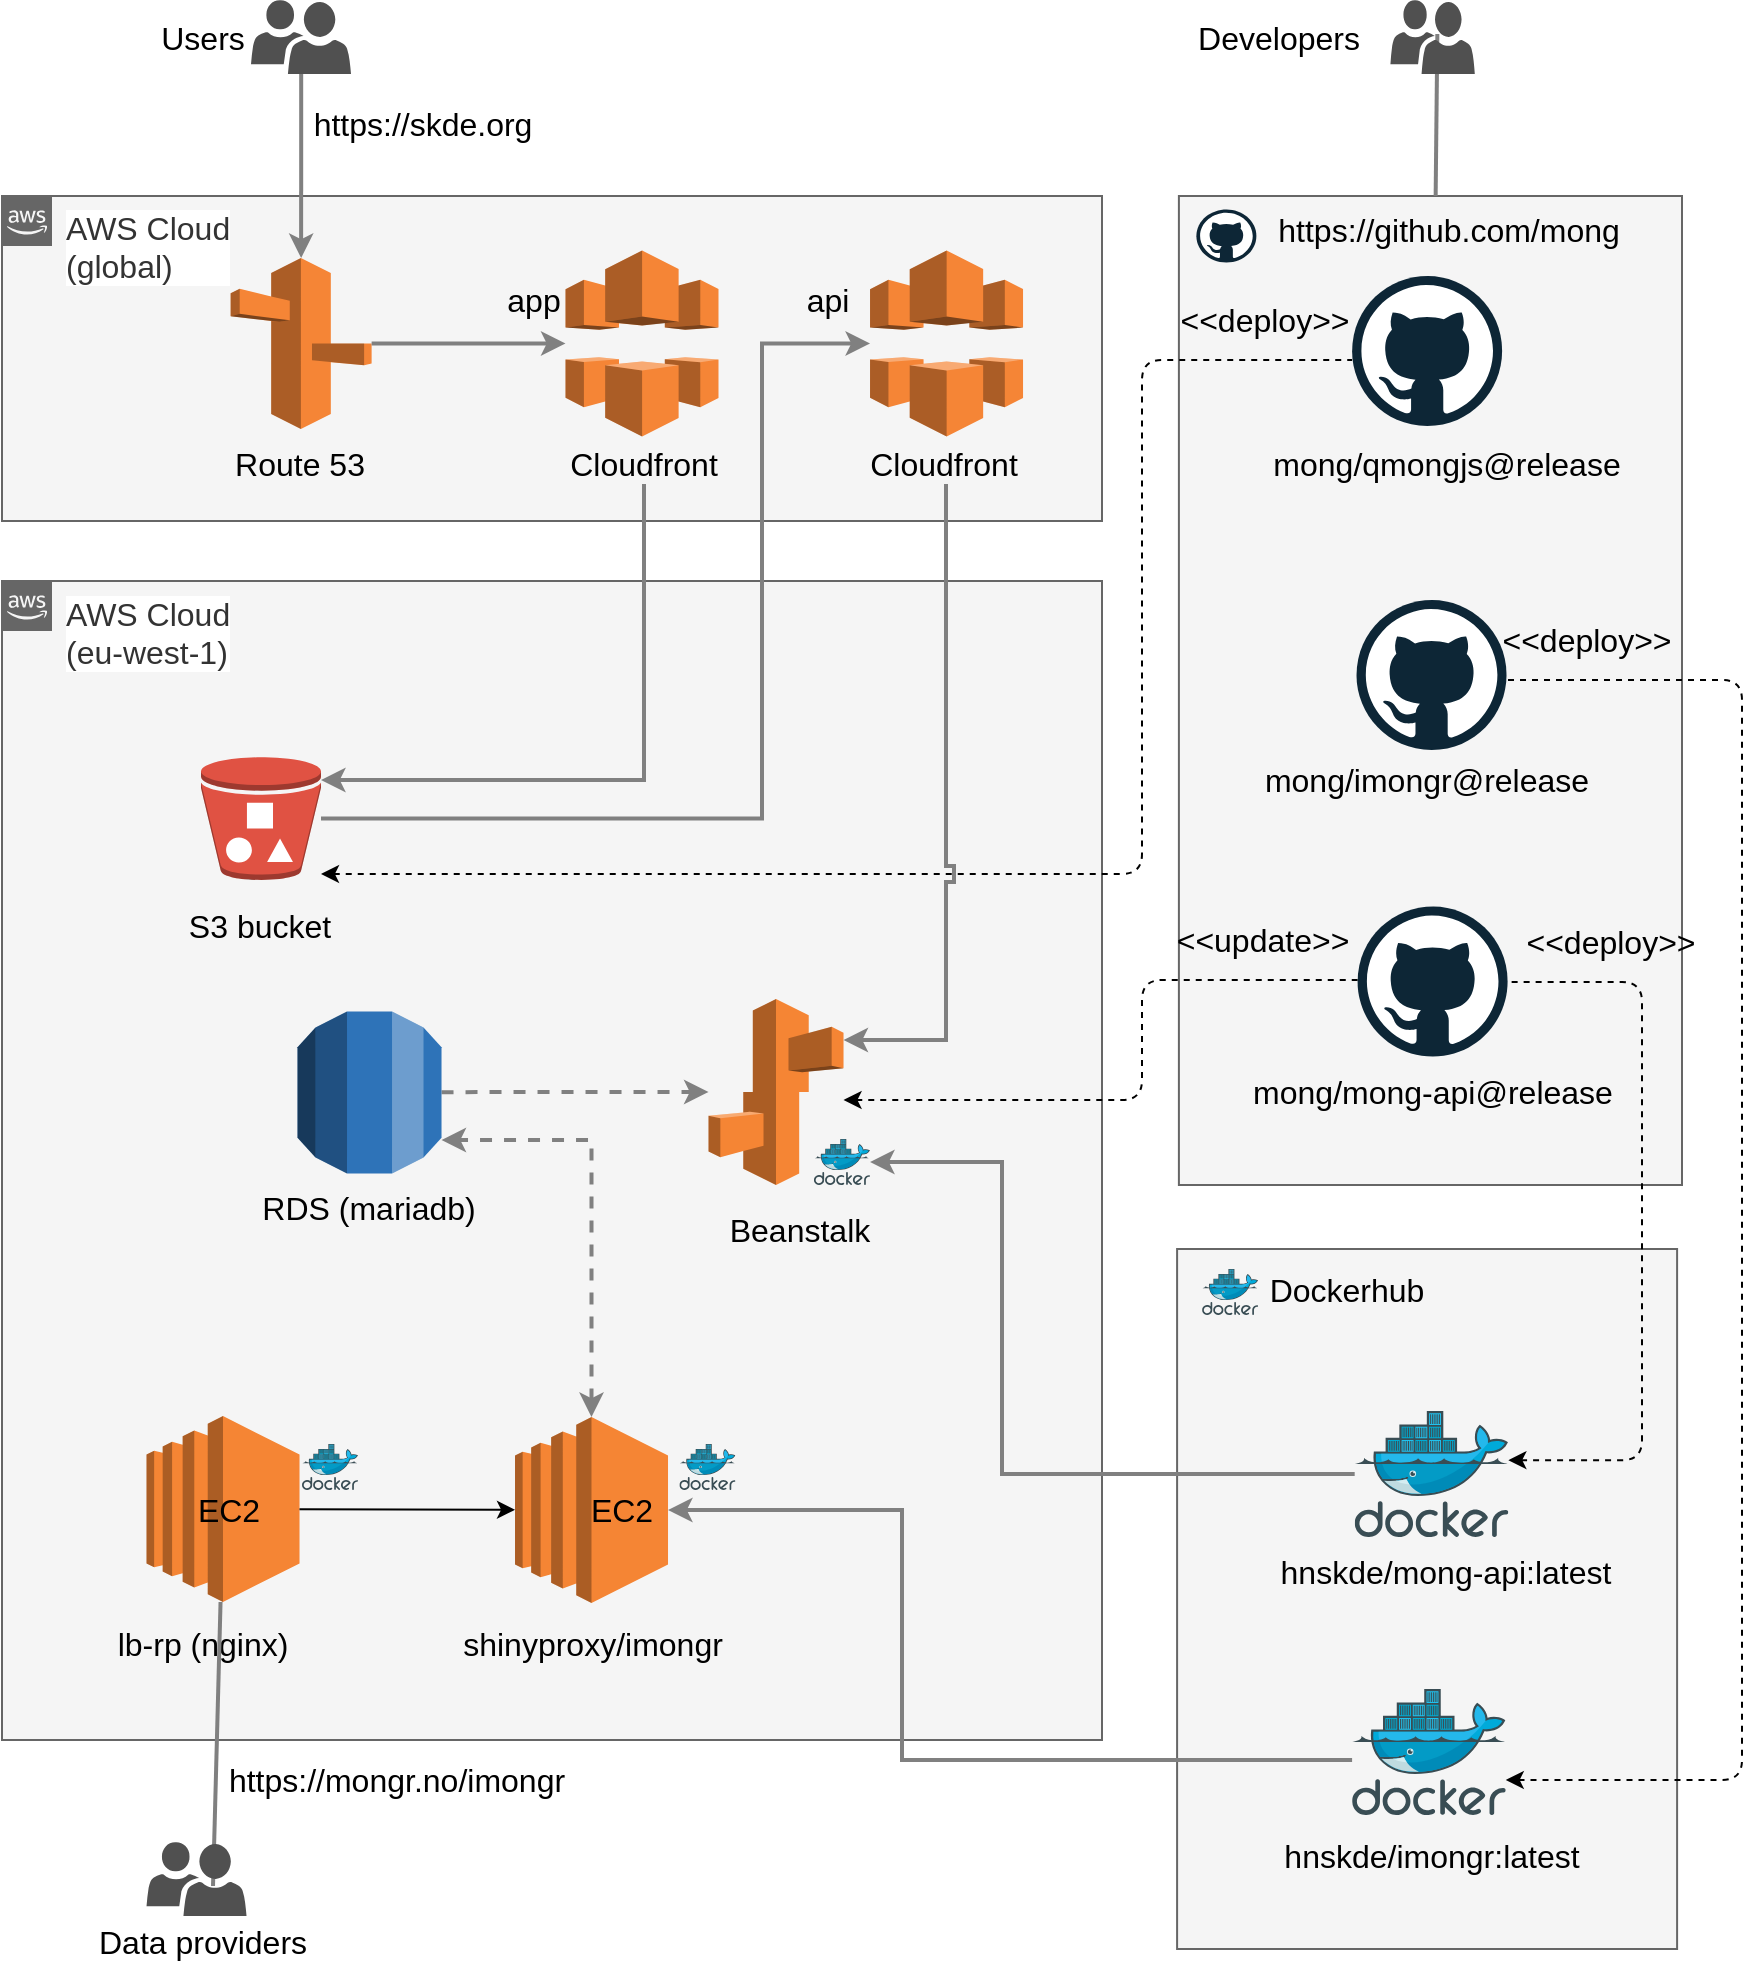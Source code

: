<mxfile version="14.5.1" type="device"><diagram id="Ht1M8jgEwFfnCIfOTk4-" name="Page-1"><mxGraphModel dx="1422" dy="816" grid="1" gridSize="10" guides="1" tooltips="1" connect="1" arrows="1" fold="1" page="1" pageScale="1" pageWidth="1169" pageHeight="827" math="0" shadow="0"><root><mxCell id="0"/><mxCell id="1" parent="0"/><mxCell id="UEzPUAAOIrF-is8g5C7q-206" value="&lt;font style=&quot;font-size: 16px&quot;&gt;AWS Cloud&lt;br&gt;(eu-west-1)&lt;/font&gt;" style="points=[[0,0],[0.25,0],[0.5,0],[0.75,0],[1,0],[1,0.25],[1,0.5],[1,0.75],[1,1],[0.75,1],[0.5,1],[0.25,1],[0,1],[0,0.75],[0,0.5],[0,0.25]];outlineConnect=0;html=1;whiteSpace=wrap;fontSize=12;fontStyle=0;shape=mxgraph.aws4.group;grIcon=mxgraph.aws4.group_aws_cloud_alt;strokeColor=#666666;fillColor=#f5f5f5;verticalAlign=top;align=left;spacingLeft=30;fontColor=#333333;dashed=0;labelBackgroundColor=#ffffff;" parent="1" vertex="1"><mxGeometry x="30" y="290.5" width="550" height="579.5" as="geometry"/></mxCell><mxCell id="25mr0UqBR3V0C6rTFUKc-35" value="" style="rounded=0;whiteSpace=wrap;html=1;labelBackgroundColor=#ffffff;fillColor=#f5f5f5;strokeColor=#666666;fontColor=#333333;" parent="1" vertex="1"><mxGeometry x="617.55" y="624.5" width="250" height="350" as="geometry"/></mxCell><mxCell id="25mr0UqBR3V0C6rTFUKc-31" value="" style="rounded=0;whiteSpace=wrap;html=1;labelBackgroundColor=#ffffff;fillColor=#f5f5f5;strokeColor=#666666;fontColor=#333333;" parent="1" vertex="1"><mxGeometry x="618.45" y="98" width="251.55" height="494.5" as="geometry"/></mxCell><mxCell id="UEzPUAAOIrF-is8g5C7q-205" value="&lt;font style=&quot;font-size: 16px&quot;&gt;AWS Cloud &lt;br&gt;(global)&lt;/font&gt;" style="points=[[0,0],[0.25,0],[0.5,0],[0.75,0],[1,0],[1,0.25],[1,0.5],[1,0.75],[1,1],[0.75,1],[0.5,1],[0.25,1],[0,1],[0,0.75],[0,0.5],[0,0.25]];outlineConnect=0;html=1;whiteSpace=wrap;fontSize=12;fontStyle=0;shape=mxgraph.aws4.group;grIcon=mxgraph.aws4.group_aws_cloud_alt;strokeColor=#666666;fillColor=#f5f5f5;verticalAlign=top;align=left;spacingLeft=30;fontColor=#333333;dashed=0;labelBackgroundColor=#ffffff;" parent="1" vertex="1"><mxGeometry x="30" y="98" width="550" height="162.5" as="geometry"/></mxCell><mxCell id="25mr0UqBR3V0C6rTFUKc-1" value="" style="pointerEvents=1;shadow=0;dashed=0;html=1;strokeColor=none;labelPosition=center;verticalLabelPosition=bottom;verticalAlign=top;align=center;fillColor=#505050;shape=mxgraph.mscae.intune.user_group" parent="1" vertex="1"><mxGeometry x="154.5" width="50" height="37" as="geometry"/></mxCell><mxCell id="25mr0UqBR3V0C6rTFUKc-3" value="" style="outlineConnect=0;dashed=0;verticalLabelPosition=bottom;verticalAlign=top;align=center;html=1;shape=mxgraph.aws3.cloudfront;fillColor=#F58536;gradientColor=none;" parent="1" vertex="1"><mxGeometry x="311.75" y="125.25" width="76.5" height="93" as="geometry"/></mxCell><mxCell id="25mr0UqBR3V0C6rTFUKc-4" value="" style="outlineConnect=0;dashed=0;verticalLabelPosition=bottom;verticalAlign=top;align=center;html=1;shape=mxgraph.aws3.cloudfront;fillColor=#F58536;gradientColor=none;" parent="1" vertex="1"><mxGeometry x="464.02" y="125.25" width="76.5" height="93" as="geometry"/></mxCell><mxCell id="25mr0UqBR3V0C6rTFUKc-7" value="" style="outlineConnect=0;dashed=0;verticalLabelPosition=bottom;verticalAlign=top;align=center;html=1;shape=mxgraph.aws3.bucket_with_objects;fillColor=#E05243;gradientColor=none;" parent="1" vertex="1"><mxGeometry x="129.5" y="378.5" width="60" height="61.5" as="geometry"/></mxCell><mxCell id="25mr0UqBR3V0C6rTFUKc-8" value="S3 bucket" style="text;html=1;strokeColor=none;fillColor=none;align=center;verticalAlign=middle;whiteSpace=wrap;rounded=0;fontSize=16;" parent="1" vertex="1"><mxGeometry x="113.38" y="453.25" width="92.25" height="20" as="geometry"/></mxCell><mxCell id="25mr0UqBR3V0C6rTFUKc-9" value="" style="outlineConnect=0;dashed=0;verticalLabelPosition=bottom;verticalAlign=top;align=center;html=1;shape=mxgraph.aws3.route_53;fillColor=#F58536;gradientColor=none;" parent="1" vertex="1"><mxGeometry x="144.31" y="129" width="70.5" height="85.5" as="geometry"/></mxCell><mxCell id="25mr0UqBR3V0C6rTFUKc-10" value="Route 53" style="text;html=1;strokeColor=none;fillColor=none;align=center;verticalAlign=middle;whiteSpace=wrap;rounded=0;fontSize=16;" parent="1" vertex="1"><mxGeometry x="132.63" y="222" width="92.25" height="20" as="geometry"/></mxCell><mxCell id="25mr0UqBR3V0C6rTFUKc-12" value="app" style="text;html=1;strokeColor=none;fillColor=none;align=center;verticalAlign=middle;whiteSpace=wrap;rounded=0;fontSize=16;" parent="1" vertex="1"><mxGeometry x="249.76" y="140" width="92.25" height="20" as="geometry"/></mxCell><mxCell id="25mr0UqBR3V0C6rTFUKc-13" value="Cloudfront" style="text;html=1;strokeColor=none;fillColor=none;align=center;verticalAlign=middle;whiteSpace=wrap;rounded=0;fontSize=16;" parent="1" vertex="1"><mxGeometry x="455.26" y="222" width="92.25" height="20" as="geometry"/></mxCell><mxCell id="25mr0UqBR3V0C6rTFUKc-14" style="rounded=0;orthogonalLoop=1;jettySize=auto;html=1;startArrow=classic;startFill=1;endArrow=none;endFill=0;strokeColor=#808080;strokeWidth=2;edgeStyle=elbowEdgeStyle;" parent="1" source="25mr0UqBR3V0C6rTFUKc-4" target="25mr0UqBR3V0C6rTFUKc-7" edge="1"><mxGeometry relative="1" as="geometry"><mxPoint x="430" y="447" as="sourcePoint"/><mxPoint x="260" y="437.5" as="targetPoint"/><Array as="points"><mxPoint x="410" y="300"/><mxPoint x="420" y="320"/></Array></mxGeometry></mxCell><mxCell id="25mr0UqBR3V0C6rTFUKc-15" value="api" style="text;html=1;strokeColor=none;fillColor=none;align=center;verticalAlign=middle;whiteSpace=wrap;rounded=0;fontSize=16;" parent="1" vertex="1"><mxGeometry x="396.75" y="140" width="92.25" height="20" as="geometry"/></mxCell><mxCell id="25mr0UqBR3V0C6rTFUKc-16" value="" style="dashed=0;outlineConnect=0;html=1;align=center;labelPosition=center;verticalLabelPosition=bottom;verticalAlign=top;shape=mxgraph.weblogos.github" parent="1" vertex="1"><mxGeometry x="705.06" y="138" width="75" height="75" as="geometry"/></mxCell><mxCell id="25mr0UqBR3V0C6rTFUKc-17" value="" style="outlineConnect=0;dashed=0;verticalLabelPosition=bottom;verticalAlign=top;align=center;html=1;shape=mxgraph.aws3.elastic_beanstalk;fillColor=#F58534;gradientColor=none;" parent="1" vertex="1"><mxGeometry x="383.26" y="499.5" width="67.5" height="93" as="geometry"/></mxCell><mxCell id="25mr0UqBR3V0C6rTFUKc-18" value="mong/qmongjs@release" style="text;html=1;strokeColor=none;fillColor=none;align=center;verticalAlign=middle;whiteSpace=wrap;rounded=0;fontSize=16;" parent="1" vertex="1"><mxGeometry x="665.05" y="222" width="175" height="20" as="geometry"/></mxCell><mxCell id="25mr0UqBR3V0C6rTFUKc-19" value="Beanstalk" style="text;html=1;strokeColor=none;fillColor=none;align=center;verticalAlign=middle;whiteSpace=wrap;rounded=0;fontSize=16;" parent="1" vertex="1"><mxGeometry x="383.26" y="604.5" width="92.25" height="20" as="geometry"/></mxCell><mxCell id="25mr0UqBR3V0C6rTFUKc-21" value="" style="dashed=0;outlineConnect=0;html=1;align=center;labelPosition=center;verticalLabelPosition=bottom;verticalAlign=top;shape=mxgraph.weblogos.github" parent="1" vertex="1"><mxGeometry x="707.8" y="453.25" width="75" height="75" as="geometry"/></mxCell><mxCell id="25mr0UqBR3V0C6rTFUKc-22" value="mong/mong-api@release" style="text;html=1;strokeColor=none;fillColor=none;align=center;verticalAlign=middle;whiteSpace=wrap;rounded=0;fontSize=16;" parent="1" vertex="1"><mxGeometry x="642.8" y="536.25" width="205" height="20" as="geometry"/></mxCell><mxCell id="25mr0UqBR3V0C6rTFUKc-24" value="&amp;lt;&amp;lt;deploy&amp;gt;&amp;gt;" style="html=1;verticalAlign=middle;labelBackgroundColor=none;endArrow=none;endFill=0;dashed=1;startArrow=classic;startFill=1;fontSize=16;edgeStyle=orthogonalEdgeStyle;align=center;" parent="1" source="25mr0UqBR3V0C6rTFUKc-7" target="25mr0UqBR3V0C6rTFUKc-16" edge="1"><mxGeometry x="0.883" y="20" width="160" relative="1" as="geometry"><mxPoint x="600" y="436.5" as="sourcePoint"/><mxPoint x="760" y="436.5" as="targetPoint"/><Array as="points"><mxPoint x="600" y="437"/><mxPoint x="600" y="180"/></Array><mxPoint x="1" as="offset"/></mxGeometry></mxCell><mxCell id="25mr0UqBR3V0C6rTFUKc-25" value="&amp;lt;&amp;lt;deploy&amp;gt;&amp;gt;" style="html=1;verticalAlign=bottom;labelBackgroundColor=none;endArrow=none;endFill=0;dashed=1;startArrow=classic;startFill=1;exitX=1;exitY=0.39;exitDx=0;exitDy=0;exitPerimeter=0;fontSize=16;align=center;edgeStyle=orthogonalEdgeStyle;" parent="1" source="25mr0UqBR3V0C6rTFUKc-20" target="25mr0UqBR3V0C6rTFUKc-21" edge="1"><mxGeometry x="0.727" y="-8" width="160" relative="1" as="geometry"><mxPoint x="720" y="681" as="sourcePoint"/><mxPoint x="780.01" y="691.5" as="targetPoint"/><Array as="points"><mxPoint x="850" y="730"/><mxPoint x="850" y="491"/></Array><mxPoint as="offset"/></mxGeometry></mxCell><mxCell id="25mr0UqBR3V0C6rTFUKc-20" value="" style="aspect=fixed;html=1;points=[];align=center;image;fontSize=12;image=img/lib/mscae/Docker.svg;" parent="1" vertex="1"><mxGeometry x="706.34" y="705.5" width="76.83" height="63" as="geometry"/></mxCell><mxCell id="25mr0UqBR3V0C6rTFUKc-27" value="&amp;lt;&amp;lt;update&amp;gt;&amp;gt;" style="html=1;verticalAlign=middle;labelBackgroundColor=none;endArrow=none;endFill=0;dashed=1;startArrow=classic;startFill=1;edgeStyle=orthogonalEdgeStyle;fontSize=16;align=center;" parent="1" source="25mr0UqBR3V0C6rTFUKc-17" target="25mr0UqBR3V0C6rTFUKc-21" edge="1"><mxGeometry x="0.699" y="20" width="160" relative="1" as="geometry"><mxPoint x="736.83" y="688.07" as="sourcePoint"/><mxPoint x="870" y="688.015" as="targetPoint"/><Array as="points"><mxPoint x="600" y="550"/><mxPoint x="600" y="490"/></Array><mxPoint as="offset"/></mxGeometry></mxCell><mxCell id="25mr0UqBR3V0C6rTFUKc-28" style="rounded=0;orthogonalLoop=1;jettySize=auto;html=1;startArrow=none;startFill=0;endArrow=classic;endFill=1;strokeColor=#808080;strokeWidth=2;edgeStyle=elbowEdgeStyle;" parent="1" source="25mr0UqBR3V0C6rTFUKc-20" target="25mr0UqBR3V0C6rTFUKc-29" edge="1"><mxGeometry relative="1" as="geometry"><mxPoint x="630" y="684.5" as="sourcePoint"/><mxPoint x="427" y="684.5" as="targetPoint"/><Array as="points"><mxPoint x="530" y="650.5"/></Array></mxGeometry></mxCell><mxCell id="25mr0UqBR3V0C6rTFUKc-29" value="" style="aspect=fixed;html=1;points=[];align=center;image;fontSize=12;image=img/lib/mscae/Docker.svg;" parent="1" vertex="1"><mxGeometry x="435.97" y="569.5" width="28.05" height="23" as="geometry"/></mxCell><mxCell id="25mr0UqBR3V0C6rTFUKc-34" value="" style="dashed=0;outlineConnect=0;html=1;align=center;labelPosition=center;verticalLabelPosition=bottom;verticalAlign=top;shape=mxgraph.weblogos.github" parent="1" vertex="1"><mxGeometry x="627.19" y="104.75" width="30" height="26.5" as="geometry"/></mxCell><mxCell id="25mr0UqBR3V0C6rTFUKc-36" value="Dockerhub" style="text;html=1;align=center;verticalAlign=middle;resizable=0;points=[];autosize=1;fontSize=16;" parent="1" vertex="1"><mxGeometry x="657.09" y="634.5" width="90" height="20" as="geometry"/></mxCell><mxCell id="25mr0UqBR3V0C6rTFUKc-37" value="" style="aspect=fixed;html=1;points=[];align=center;image;fontSize=12;image=img/lib/mscae/Docker.svg;" parent="1" vertex="1"><mxGeometry x="630.04" y="634.5" width="28.05" height="23" as="geometry"/></mxCell><mxCell id="25mr0UqBR3V0C6rTFUKc-38" value="hnskde/mong-api:latest" style="text;html=1;strokeColor=none;fillColor=none;align=center;verticalAlign=middle;whiteSpace=wrap;rounded=0;fontSize=16;" parent="1" vertex="1"><mxGeometry x="660.04" y="775.5" width="184.3" height="20" as="geometry"/></mxCell><mxCell id="25mr0UqBR3V0C6rTFUKc-39" style="rounded=0;orthogonalLoop=1;jettySize=auto;html=1;startArrow=classic;startFill=1;endArrow=none;endFill=0;strokeColor=#808080;strokeWidth=2;edgeStyle=orthogonalEdgeStyle;jumpStyle=sharp;" parent="1" source="25mr0UqBR3V0C6rTFUKc-17" target="25mr0UqBR3V0C6rTFUKc-13" edge="1"><mxGeometry relative="1" as="geometry"><mxPoint x="375.38" y="617.5" as="sourcePoint"/><mxPoint x="502" y="218" as="targetPoint"/><Array as="points"><mxPoint x="502" y="520"/></Array></mxGeometry></mxCell><mxCell id="25mr0UqBR3V0C6rTFUKc-40" style="rounded=0;orthogonalLoop=1;jettySize=auto;html=1;startArrow=none;startFill=0;endArrow=classic;endFill=1;strokeColor=#808080;strokeWidth=2;dashed=1;" parent="1" source="25mr0UqBR3V0C6rTFUKc-41" target="25mr0UqBR3V0C6rTFUKc-17" edge="1"><mxGeometry relative="1" as="geometry"><mxPoint x="421.51" y="750.5" as="sourcePoint"/><mxPoint x="345.32" y="711.5" as="targetPoint"/><Array as="points"><mxPoint x="280" y="546"/><mxPoint x="310" y="546"/></Array></mxGeometry></mxCell><mxCell id="25mr0UqBR3V0C6rTFUKc-41" value="" style="outlineConnect=0;dashed=0;verticalLabelPosition=bottom;verticalAlign=top;align=center;html=1;shape=mxgraph.aws3.rds;fillColor=#2E73B8;gradientColor=none;" parent="1" vertex="1"><mxGeometry x="177.76" y="505.75" width="72" height="81" as="geometry"/></mxCell><mxCell id="25mr0UqBR3V0C6rTFUKc-43" value="RDS (mariadb)" style="text;html=1;strokeColor=none;fillColor=none;align=center;verticalAlign=middle;whiteSpace=wrap;rounded=0;fontSize=16;" parent="1" vertex="1"><mxGeometry x="150.33" y="593.5" width="126.87" height="20" as="geometry"/></mxCell><mxCell id="O_mXE6JFL4STavTw0fJ--4" style="rounded=0;orthogonalLoop=1;jettySize=auto;html=1;startArrow=classic;startFill=1;endArrow=classic;endFill=1;strokeColor=#808080;strokeWidth=2;dashed=1;edgeStyle=orthogonalEdgeStyle;" parent="1" source="O_mXE6JFL4STavTw0fJ--16" target="25mr0UqBR3V0C6rTFUKc-41" edge="1"><mxGeometry relative="1" as="geometry"><mxPoint x="415.934" y="840" as="sourcePoint"/><mxPoint x="250.85" y="780" as="targetPoint"/><Array as="points"><mxPoint x="325" y="570"/></Array></mxGeometry></mxCell><mxCell id="O_mXE6JFL4STavTw0fJ--5" value="" style="aspect=fixed;html=1;points=[];align=center;image;fontSize=12;image=img/lib/mscae/Docker.svg;" parent="1" vertex="1"><mxGeometry x="368.7" y="722" width="28.05" height="23" as="geometry"/></mxCell><mxCell id="O_mXE6JFL4STavTw0fJ--6" value="" style="aspect=fixed;html=1;points=[];align=center;image;fontSize=12;image=img/lib/mscae/Docker.svg;" parent="1" vertex="1"><mxGeometry x="705.05" y="844.5" width="76.83" height="63" as="geometry"/></mxCell><mxCell id="O_mXE6JFL4STavTw0fJ--7" value="hnskde/imongr:latest" style="text;html=1;strokeColor=none;fillColor=none;align=center;verticalAlign=middle;whiteSpace=wrap;rounded=0;fontSize=16;" parent="1" vertex="1"><mxGeometry x="652.89" y="917.5" width="184.3" height="20" as="geometry"/></mxCell><mxCell id="O_mXE6JFL4STavTw0fJ--9" value="" style="dashed=0;outlineConnect=0;html=1;align=center;labelPosition=center;verticalLabelPosition=bottom;verticalAlign=top;shape=mxgraph.weblogos.github" parent="1" vertex="1"><mxGeometry x="707.26" y="300" width="75" height="75" as="geometry"/></mxCell><mxCell id="O_mXE6JFL4STavTw0fJ--12" value="mong/imongr@release" style="text;html=1;strokeColor=none;fillColor=none;align=center;verticalAlign=middle;whiteSpace=wrap;rounded=0;fontSize=16;" parent="1" vertex="1"><mxGeometry x="655.06" y="380" width="175" height="20" as="geometry"/></mxCell><mxCell id="O_mXE6JFL4STavTw0fJ--13" value="&amp;lt;&amp;lt;deploy&amp;gt;&amp;gt;" style="html=1;verticalAlign=middle;labelBackgroundColor=none;endArrow=none;endFill=0;dashed=1;startArrow=classic;startFill=1;fontSize=16;align=center;edgeStyle=orthogonalEdgeStyle;" parent="1" source="O_mXE6JFL4STavTw0fJ--6" target="O_mXE6JFL4STavTw0fJ--9" edge="1"><mxGeometry x="0.899" y="-20" width="160" relative="1" as="geometry"><mxPoint x="768.12" y="1305.07" as="sourcePoint"/><mxPoint x="730" y="1050" as="targetPoint"/><Array as="points"><mxPoint x="900" y="890"/><mxPoint x="900" y="340"/></Array><mxPoint as="offset"/></mxGeometry></mxCell><mxCell id="O_mXE6JFL4STavTw0fJ--14" style="rounded=0;orthogonalLoop=1;jettySize=auto;html=1;startArrow=none;startFill=0;endArrow=classic;endFill=1;strokeColor=#808080;strokeWidth=2;edgeStyle=orthogonalEdgeStyle;" parent="1" source="O_mXE6JFL4STavTw0fJ--6" target="O_mXE6JFL4STavTw0fJ--16" edge="1"><mxGeometry relative="1" as="geometry"><mxPoint x="754.77" y="1240.5" as="sourcePoint"/><mxPoint x="454.65" y="890" as="targetPoint"/><Array as="points"><mxPoint x="480" y="880"/><mxPoint x="480" y="755"/></Array></mxGeometry></mxCell><mxCell id="O_mXE6JFL4STavTw0fJ--15" value="Users" style="text;html=1;align=center;verticalAlign=middle;resizable=0;points=[];autosize=1;fontSize=16;" parent="1" vertex="1"><mxGeometry x="99.5" y="8.5" width="60" height="20" as="geometry"/></mxCell><mxCell id="O_mXE6JFL4STavTw0fJ--16" value="" style="outlineConnect=0;dashed=0;verticalLabelPosition=bottom;verticalAlign=top;align=center;html=1;shape=mxgraph.aws3.ec2;fillColor=#F58534;gradientColor=none;fontSize=16;" parent="1" vertex="1"><mxGeometry x="286.51" y="708.5" width="76.5" height="93" as="geometry"/></mxCell><mxCell id="O_mXE6JFL4STavTw0fJ--17" value="EC2" style="text;html=1;strokeColor=none;fillColor=none;align=center;verticalAlign=middle;whiteSpace=wrap;rounded=0;fontSize=16;" parent="1" vertex="1"><mxGeometry x="316.59" y="745" width="46.42" height="20" as="geometry"/></mxCell><mxCell id="O_mXE6JFL4STavTw0fJ--18" value="" style="outlineConnect=0;dashed=0;verticalLabelPosition=bottom;verticalAlign=top;align=center;html=1;shape=mxgraph.aws3.ec2;fillColor=#F58534;gradientColor=none;fontSize=16;" parent="1" vertex="1"><mxGeometry x="102.26" y="708" width="76.5" height="93" as="geometry"/></mxCell><mxCell id="O_mXE6JFL4STavTw0fJ--22" value="" style="rounded=0;orthogonalLoop=1;jettySize=auto;html=1;startArrow=none;startFill=0;endArrow=classic;endFill=1;fontSize=16;align=right;" parent="1" source="O_mXE6JFL4STavTw0fJ--18" target="O_mXE6JFL4STavTw0fJ--16" edge="1"><mxGeometry relative="1" as="geometry"/></mxCell><mxCell id="O_mXE6JFL4STavTw0fJ--19" value="EC2" style="text;html=1;strokeColor=none;fillColor=none;align=center;verticalAlign=middle;whiteSpace=wrap;rounded=0;fontSize=16;" parent="1" vertex="1"><mxGeometry x="110.88" y="745" width="64.62" height="20" as="geometry"/></mxCell><mxCell id="O_mXE6JFL4STavTw0fJ--20" value="lb-rp (nginx)" style="text;html=1;align=center;verticalAlign=middle;resizable=0;points=[];autosize=1;fontSize=16;" parent="1" vertex="1"><mxGeometry x="80" y="811.5" width="100" height="20" as="geometry"/></mxCell><mxCell id="O_mXE6JFL4STavTw0fJ--21" value="shinyproxy/imongr" style="text;html=1;align=center;verticalAlign=middle;resizable=0;points=[];autosize=1;fontSize=16;" parent="1" vertex="1"><mxGeometry x="249.76" y="811.5" width="150" height="20" as="geometry"/></mxCell><mxCell id="O_mXE6JFL4STavTw0fJ--23" style="rounded=0;orthogonalLoop=1;jettySize=auto;html=1;startArrow=none;startFill=0;endArrow=none;endFill=0;strokeColor=#808080;strokeWidth=2;entryX=0.665;entryY=0.595;entryDx=0;entryDy=0;entryPerimeter=0;" parent="1" source="O_mXE6JFL4STavTw0fJ--18" target="O_mXE6JFL4STavTw0fJ--24" edge="1"><mxGeometry relative="1" as="geometry"><mxPoint x="362.76" y="1348" as="sourcePoint"/><mxPoint x="362.86" y="1247" as="targetPoint"/></mxGeometry></mxCell><mxCell id="O_mXE6JFL4STavTw0fJ--24" value="" style="pointerEvents=1;shadow=0;dashed=0;html=1;strokeColor=none;labelPosition=center;verticalLabelPosition=bottom;verticalAlign=top;align=center;fillColor=#505050;shape=mxgraph.mscae.intune.user_group" parent="1" vertex="1"><mxGeometry x="102.26" y="921" width="50" height="37" as="geometry"/></mxCell><mxCell id="O_mXE6JFL4STavTw0fJ--25" value="Data providers" style="text;html=1;align=center;verticalAlign=middle;resizable=0;points=[];autosize=1;fontSize=16;" parent="1" vertex="1"><mxGeometry x="69.5" y="961" width="120" height="20" as="geometry"/></mxCell><mxCell id="O_mXE6JFL4STavTw0fJ--26" value="https://mongr.no/imongr" style="text;html=1;align=center;verticalAlign=middle;resizable=0;points=[];autosize=1;fontSize=16;" parent="1" vertex="1"><mxGeometry x="136.59" y="880" width="180" height="20" as="geometry"/></mxCell><mxCell id="O_mXE6JFL4STavTw0fJ--27" value="https://skde.org" style="text;html=1;align=center;verticalAlign=middle;resizable=0;points=[];autosize=1;fontSize=16;" parent="1" vertex="1"><mxGeometry x="180" y="51.5" width="120" height="20" as="geometry"/></mxCell><mxCell id="O_mXE6JFL4STavTw0fJ--28" style="rounded=0;orthogonalLoop=1;jettySize=auto;html=1;startArrow=none;startFill=0;endArrow=none;endFill=0;strokeColor=#808080;strokeWidth=2;entryX=0.556;entryY=0.459;entryDx=0;entryDy=0;entryPerimeter=0;" parent="1" source="25mr0UqBR3V0C6rTFUKc-31" target="O_mXE6JFL4STavTw0fJ--29" edge="1"><mxGeometry relative="1" as="geometry"><mxPoint x="991" y="49" as="sourcePoint"/><mxPoint x="595.1" y="65.5" as="targetPoint"/></mxGeometry></mxCell><mxCell id="O_mXE6JFL4STavTw0fJ--29" value="" style="pointerEvents=1;shadow=0;dashed=0;html=1;strokeColor=none;labelPosition=center;verticalLabelPosition=bottom;verticalAlign=top;align=center;fillColor=#505050;shape=mxgraph.mscae.intune.user_group" parent="1" vertex="1"><mxGeometry x="724.21" width="42.19" height="37" as="geometry"/></mxCell><mxCell id="O_mXE6JFL4STavTw0fJ--30" value="Developers" style="text;html=1;align=center;verticalAlign=middle;resizable=0;points=[];autosize=1;fontSize=16;" parent="1" vertex="1"><mxGeometry x="617.55" y="8.5" width="100" height="20" as="geometry"/></mxCell><mxCell id="O_mXE6JFL4STavTw0fJ--31" value="https://github.com/mong" style="text;html=1;align=center;verticalAlign=middle;resizable=0;points=[];autosize=1;fontSize=16;" parent="1" vertex="1"><mxGeometry x="658.09" y="104.75" width="190" height="20" as="geometry"/></mxCell><mxCell id="UEzPUAAOIrF-is8g5C7q-230" style="rounded=0;orthogonalLoop=1;jettySize=auto;html=1;startArrow=classic;startFill=1;endArrow=none;endFill=0;strokeColor=#808080;strokeWidth=2;" parent="1" source="25mr0UqBR3V0C6rTFUKc-3" target="25mr0UqBR3V0C6rTFUKc-9" edge="1"><mxGeometry relative="1" as="geometry"><mxPoint x="179.667" y="387.5" as="sourcePoint"/><mxPoint x="180.264" y="248" as="targetPoint"/></mxGeometry></mxCell><mxCell id="25mr0UqBR3V0C6rTFUKc-6" value="Cloudfront" style="text;html=1;strokeColor=none;fillColor=none;align=center;verticalAlign=middle;whiteSpace=wrap;rounded=0;fontSize=16;" parent="1" vertex="1"><mxGeometry x="304.5" y="222" width="92.25" height="20" as="geometry"/></mxCell><mxCell id="myYTz8YQzSrvIN6_8YO2-2" style="rounded=0;orthogonalLoop=1;jettySize=auto;html=1;startArrow=classic;startFill=1;endArrow=none;endFill=0;strokeColor=#808080;strokeWidth=2;edgeStyle=orthogonalEdgeStyle;" parent="1" source="25mr0UqBR3V0C6rTFUKc-7" target="25mr0UqBR3V0C6rTFUKc-6" edge="1"><mxGeometry relative="1" as="geometry"><mxPoint x="438.407" y="406.25" as="sourcePoint"/><mxPoint x="367.531" y="218.25" as="targetPoint"/><Array as="points"><mxPoint x="351" y="390"/></Array></mxGeometry></mxCell><mxCell id="UEzPUAAOIrF-is8g5C7q-234" style="rounded=0;orthogonalLoop=1;jettySize=auto;html=1;startArrow=classic;startFill=1;endArrow=none;endFill=0;strokeColor=#808080;strokeWidth=2;" parent="1" source="25mr0UqBR3V0C6rTFUKc-9" edge="1"><mxGeometry relative="1" as="geometry"><mxPoint x="179.5" y="138" as="sourcePoint"/><mxPoint x="179.6" y="37" as="targetPoint"/></mxGeometry></mxCell><mxCell id="Uu45HnfdokSI1wCHKyRB-4" value="" style="aspect=fixed;html=1;points=[];align=center;image;fontSize=12;image=img/lib/mscae/Docker.svg;" vertex="1" parent="1"><mxGeometry x="180.0" y="722" width="28.05" height="23" as="geometry"/></mxCell></root></mxGraphModel></diagram></mxfile>